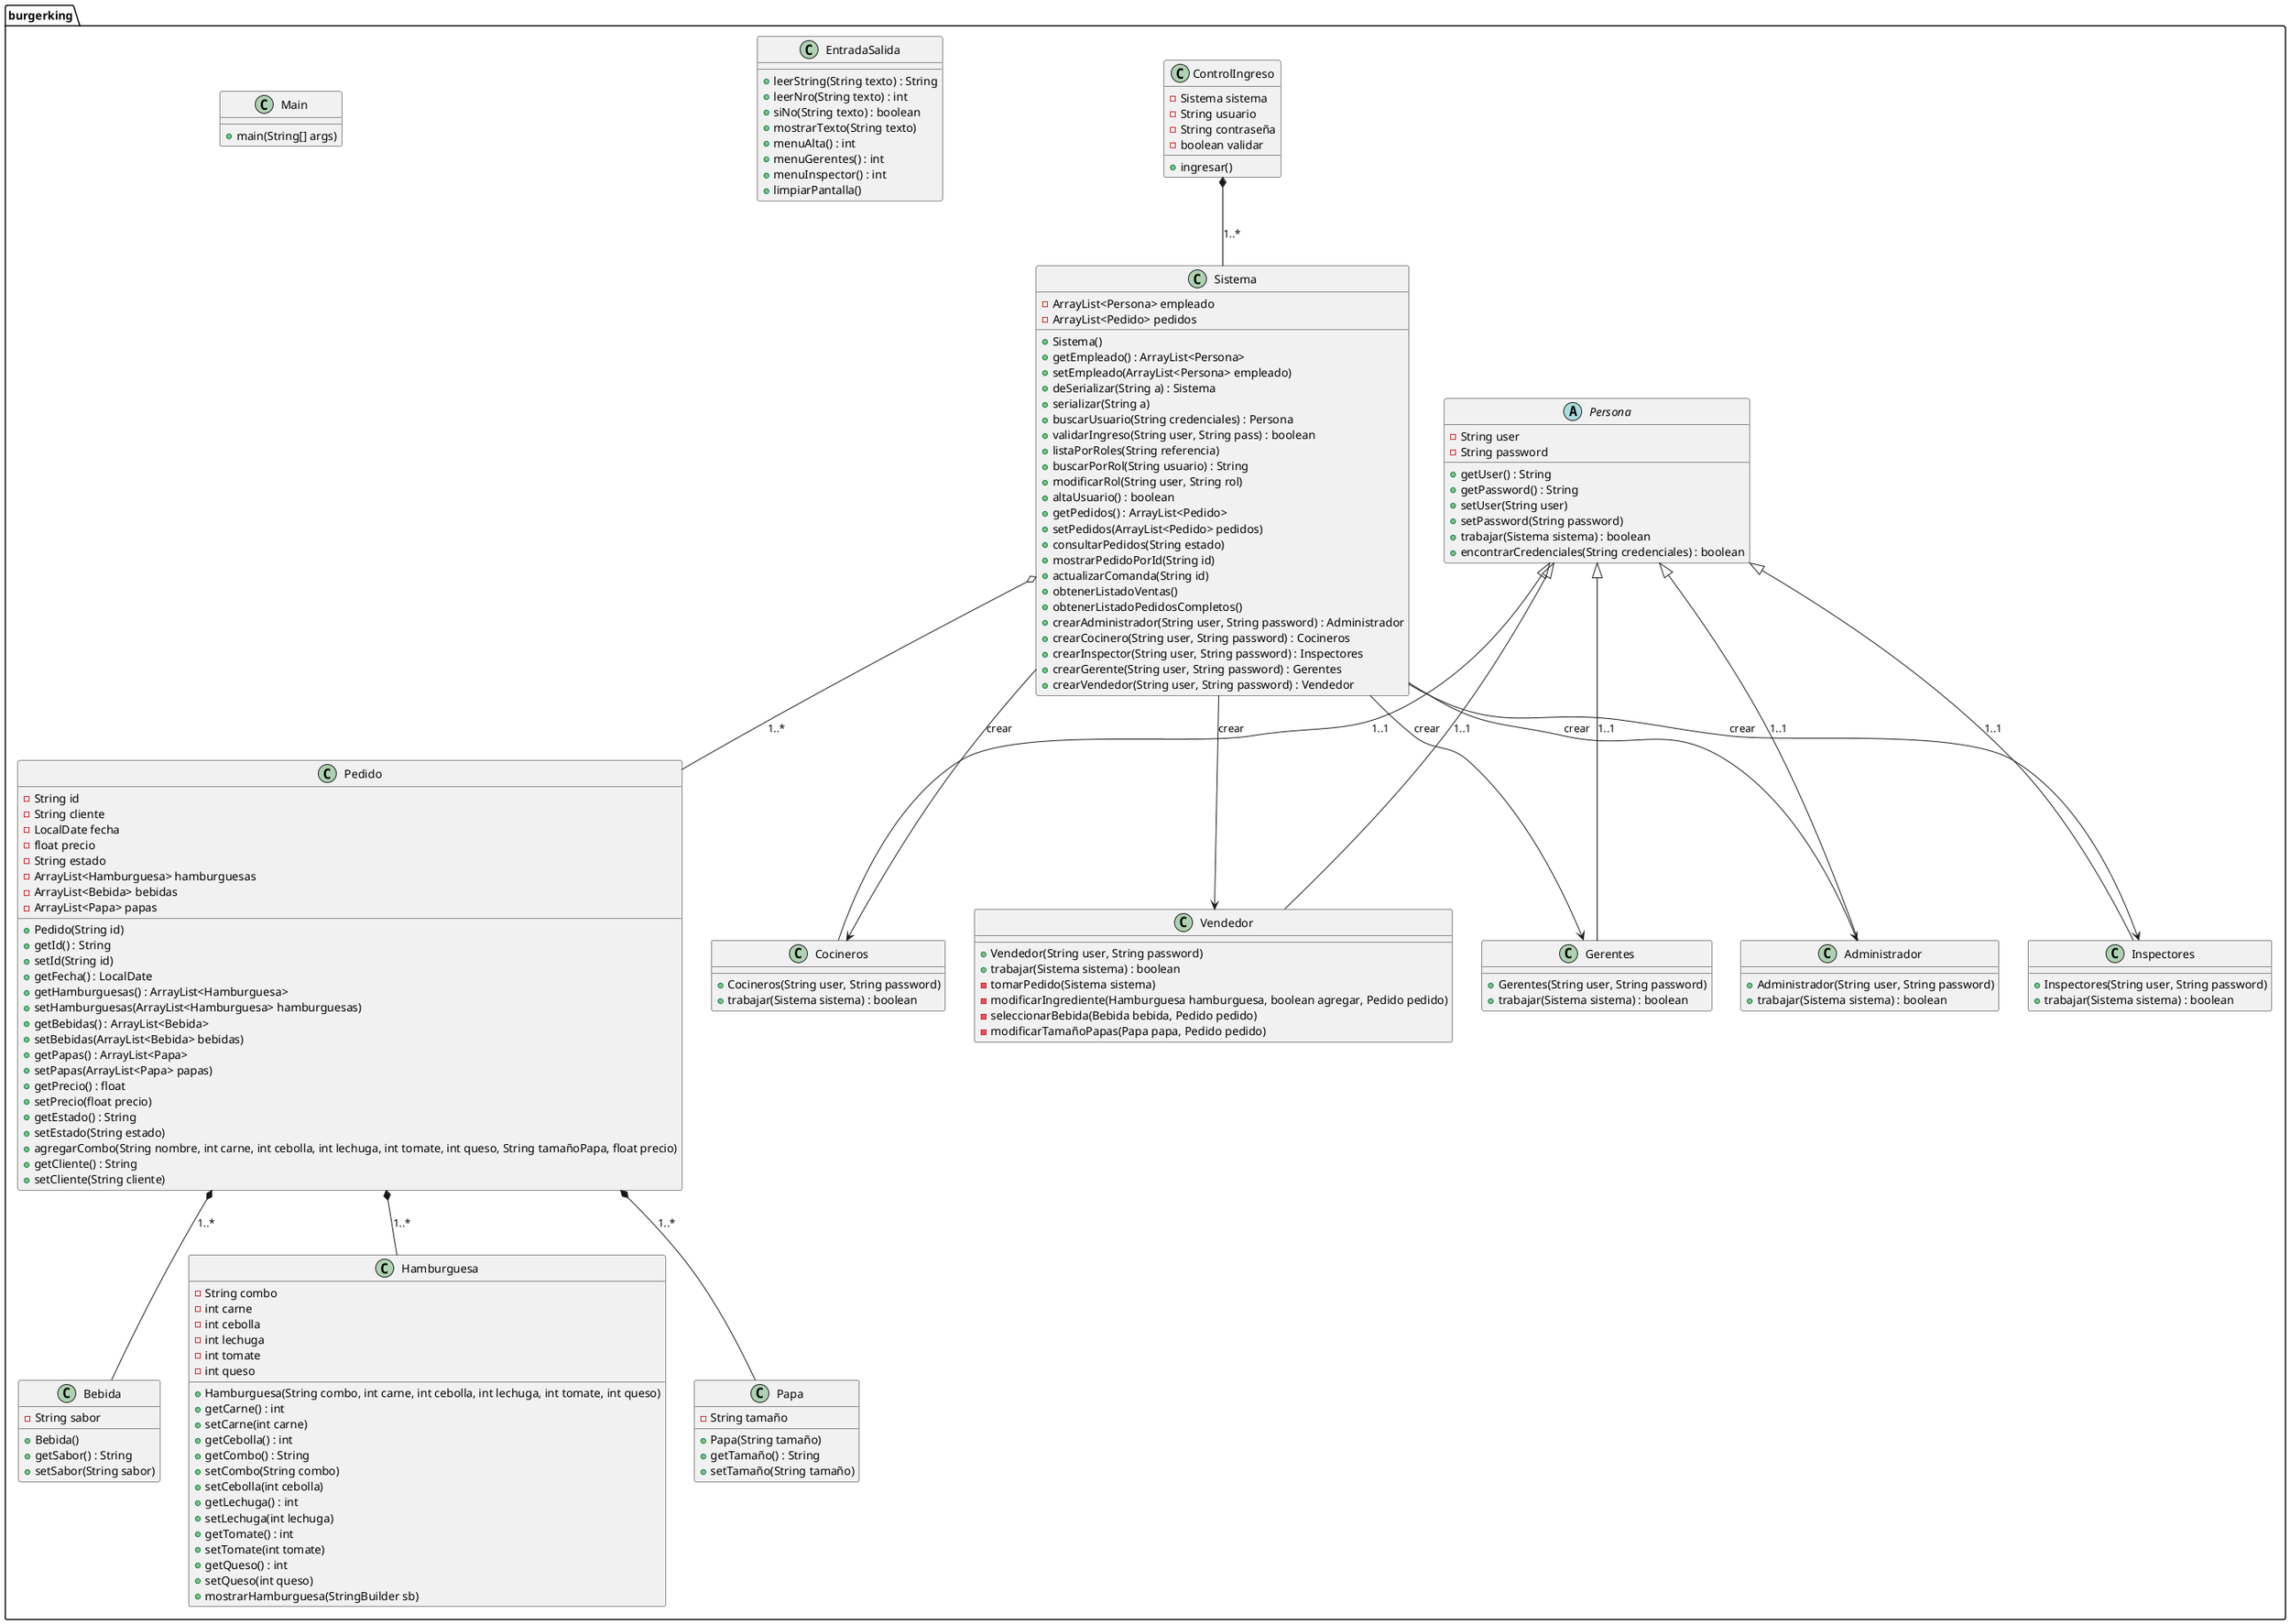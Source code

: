 @startuml

package burgerking {
    
    abstract class Persona {
        -String user
        -String password
        +getUser() : String
        +getPassword() : String
        +setUser(String user)
        +setPassword(String password)
        +trabajar(Sistema sistema) : boolean
        +encontrarCredenciales(String credenciales) : boolean
    }

    class Administrador {
        +Administrador(String user, String password)
        +trabajar(Sistema sistema) : boolean
    }

    class Bebida {
        -String sabor
        +Bebida()
        +getSabor() : String
        +setSabor(String sabor)
    }

    class Cocineros {
        +Cocineros(String user, String password)
        +trabajar(Sistema sistema) : boolean
    }

    class ControlIngreso {
        -Sistema sistema
        -String usuario
        -String contraseña
        -boolean validar
        +ingresar()
    }

    class EntradaSalida {
        +leerString(String texto) : String
        +leerNro(String texto) : int
        +siNo(String texto) : boolean
        +mostrarTexto(String texto)
        +menuAlta() : int
        +menuGerentes() : int
        +menuInspector() : int
        +limpiarPantalla()
    }

    class Gerentes {
        +Gerentes(String user, String password)
        +trabajar(Sistema sistema) : boolean
    }

    class Hamburguesa {
        -String combo
        -int carne
        -int cebolla
        -int lechuga
        -int tomate
        -int queso
        +Hamburguesa(String combo, int carne, int cebolla, int lechuga, int tomate, int queso)
        +getCarne() : int
        +setCarne(int carne)
        +getCebolla() : int
        +getCombo() : String
        +setCombo(String combo)
        +setCebolla(int cebolla)
        +getLechuga() : int
        +setLechuga(int lechuga)
        +getTomate() : int
        +setTomate(int tomate)
        +getQueso() : int
        +setQueso(int queso)
        +mostrarHamburguesa(StringBuilder sb)
    }

    class Inspectores {
        +Inspectores(String user, String password)
        +trabajar(Sistema sistema) : boolean
    }

    class Main {
        +main(String[] args)
    }

    class Papa {
        -String tamaño
        +Papa(String tamaño)
        +getTamaño() : String
        +setTamaño(String tamaño)
    }

    class Pedido {
        -String id
        -String cliente
        -LocalDate fecha
        -float precio
        -String estado
        -ArrayList<Hamburguesa> hamburguesas
        -ArrayList<Bebida> bebidas
        -ArrayList<Papa> papas
        +Pedido(String id)
        +getId() : String
        +setId(String id)
        +getFecha() : LocalDate
        +getHamburguesas() : ArrayList<Hamburguesa>
        +setHamburguesas(ArrayList<Hamburguesa> hamburguesas)
        +getBebidas() : ArrayList<Bebida>
        +setBebidas(ArrayList<Bebida> bebidas)
        +getPapas() : ArrayList<Papa>
        +setPapas(ArrayList<Papa> papas)
        +getPrecio() : float
        +setPrecio(float precio)
        +getEstado() : String
        +setEstado(String estado)
        +agregarCombo(String nombre, int carne, int cebolla, int lechuga, int tomate, int queso, String tamañoPapa, float precio)
        +getCliente() : String
        +setCliente(String cliente)
    }

    class Sistema {
        -ArrayList<Persona> empleado
        -ArrayList<Pedido> pedidos
        +Sistema()
        +getEmpleado() : ArrayList<Persona>
        +setEmpleado(ArrayList<Persona> empleado)
        +deSerializar(String a) : Sistema
        +serializar(String a)
        +buscarUsuario(String credenciales) : Persona
        +validarIngreso(String user, String pass) : boolean
        +listaPorRoles(String referencia)
        +buscarPorRol(String usuario) : String
        +modificarRol(String user, String rol)
        +altaUsuario() : boolean
        +getPedidos() : ArrayList<Pedido>
        +setPedidos(ArrayList<Pedido> pedidos)
        +consultarPedidos(String estado)
        +mostrarPedidoPorId(String id)
        +actualizarComanda(String id)
        +obtenerListadoVentas()
        +obtenerListadoPedidosCompletos()
        +crearAdministrador(String user, String password) : Administrador
        +crearCocinero(String user, String password) : Cocineros
        +crearInspector(String user, String password) : Inspectores
        +crearGerente(String user, String password) : Gerentes
        +crearVendedor(String user, String password) : Vendedor
    }

    class Vendedor {
        +Vendedor(String user, String password)
        +trabajar(Sistema sistema) : boolean
        -tomarPedido(Sistema sistema)
        -modificarIngrediente(Hamburguesa hamburguesa, boolean agregar, Pedido pedido)
        -seleccionarBebida(Bebida bebida, Pedido pedido)
        -modificarTamañoPapas(Papa papa, Pedido pedido)
    }

    Persona <|-- Cocineros : "1..1"
    Persona <|-- Gerentes : "1..1"
    Persona <|-- Inspectores : "1..1"
    Persona <|-- Vendedor : "1..1"
    Persona <|-- Administrador : "1..1"

    Pedido *-- Hamburguesa : "1..*"
    Pedido *-- Bebida : "1..*"

    Pedido *-- Papa : "1..*"
    

Sistema o-- Pedido: "1..*"
    ControlIngreso *-- Sistema : "1..*"
    Sistema --> Administrador : "crear"
    Sistema --> Cocineros : "crear"
    Sistema --> Inspectores : "crear"
    Sistema --> Gerentes : "crear"
    Sistema --> Vendedor : "crear"
}

@enduml

